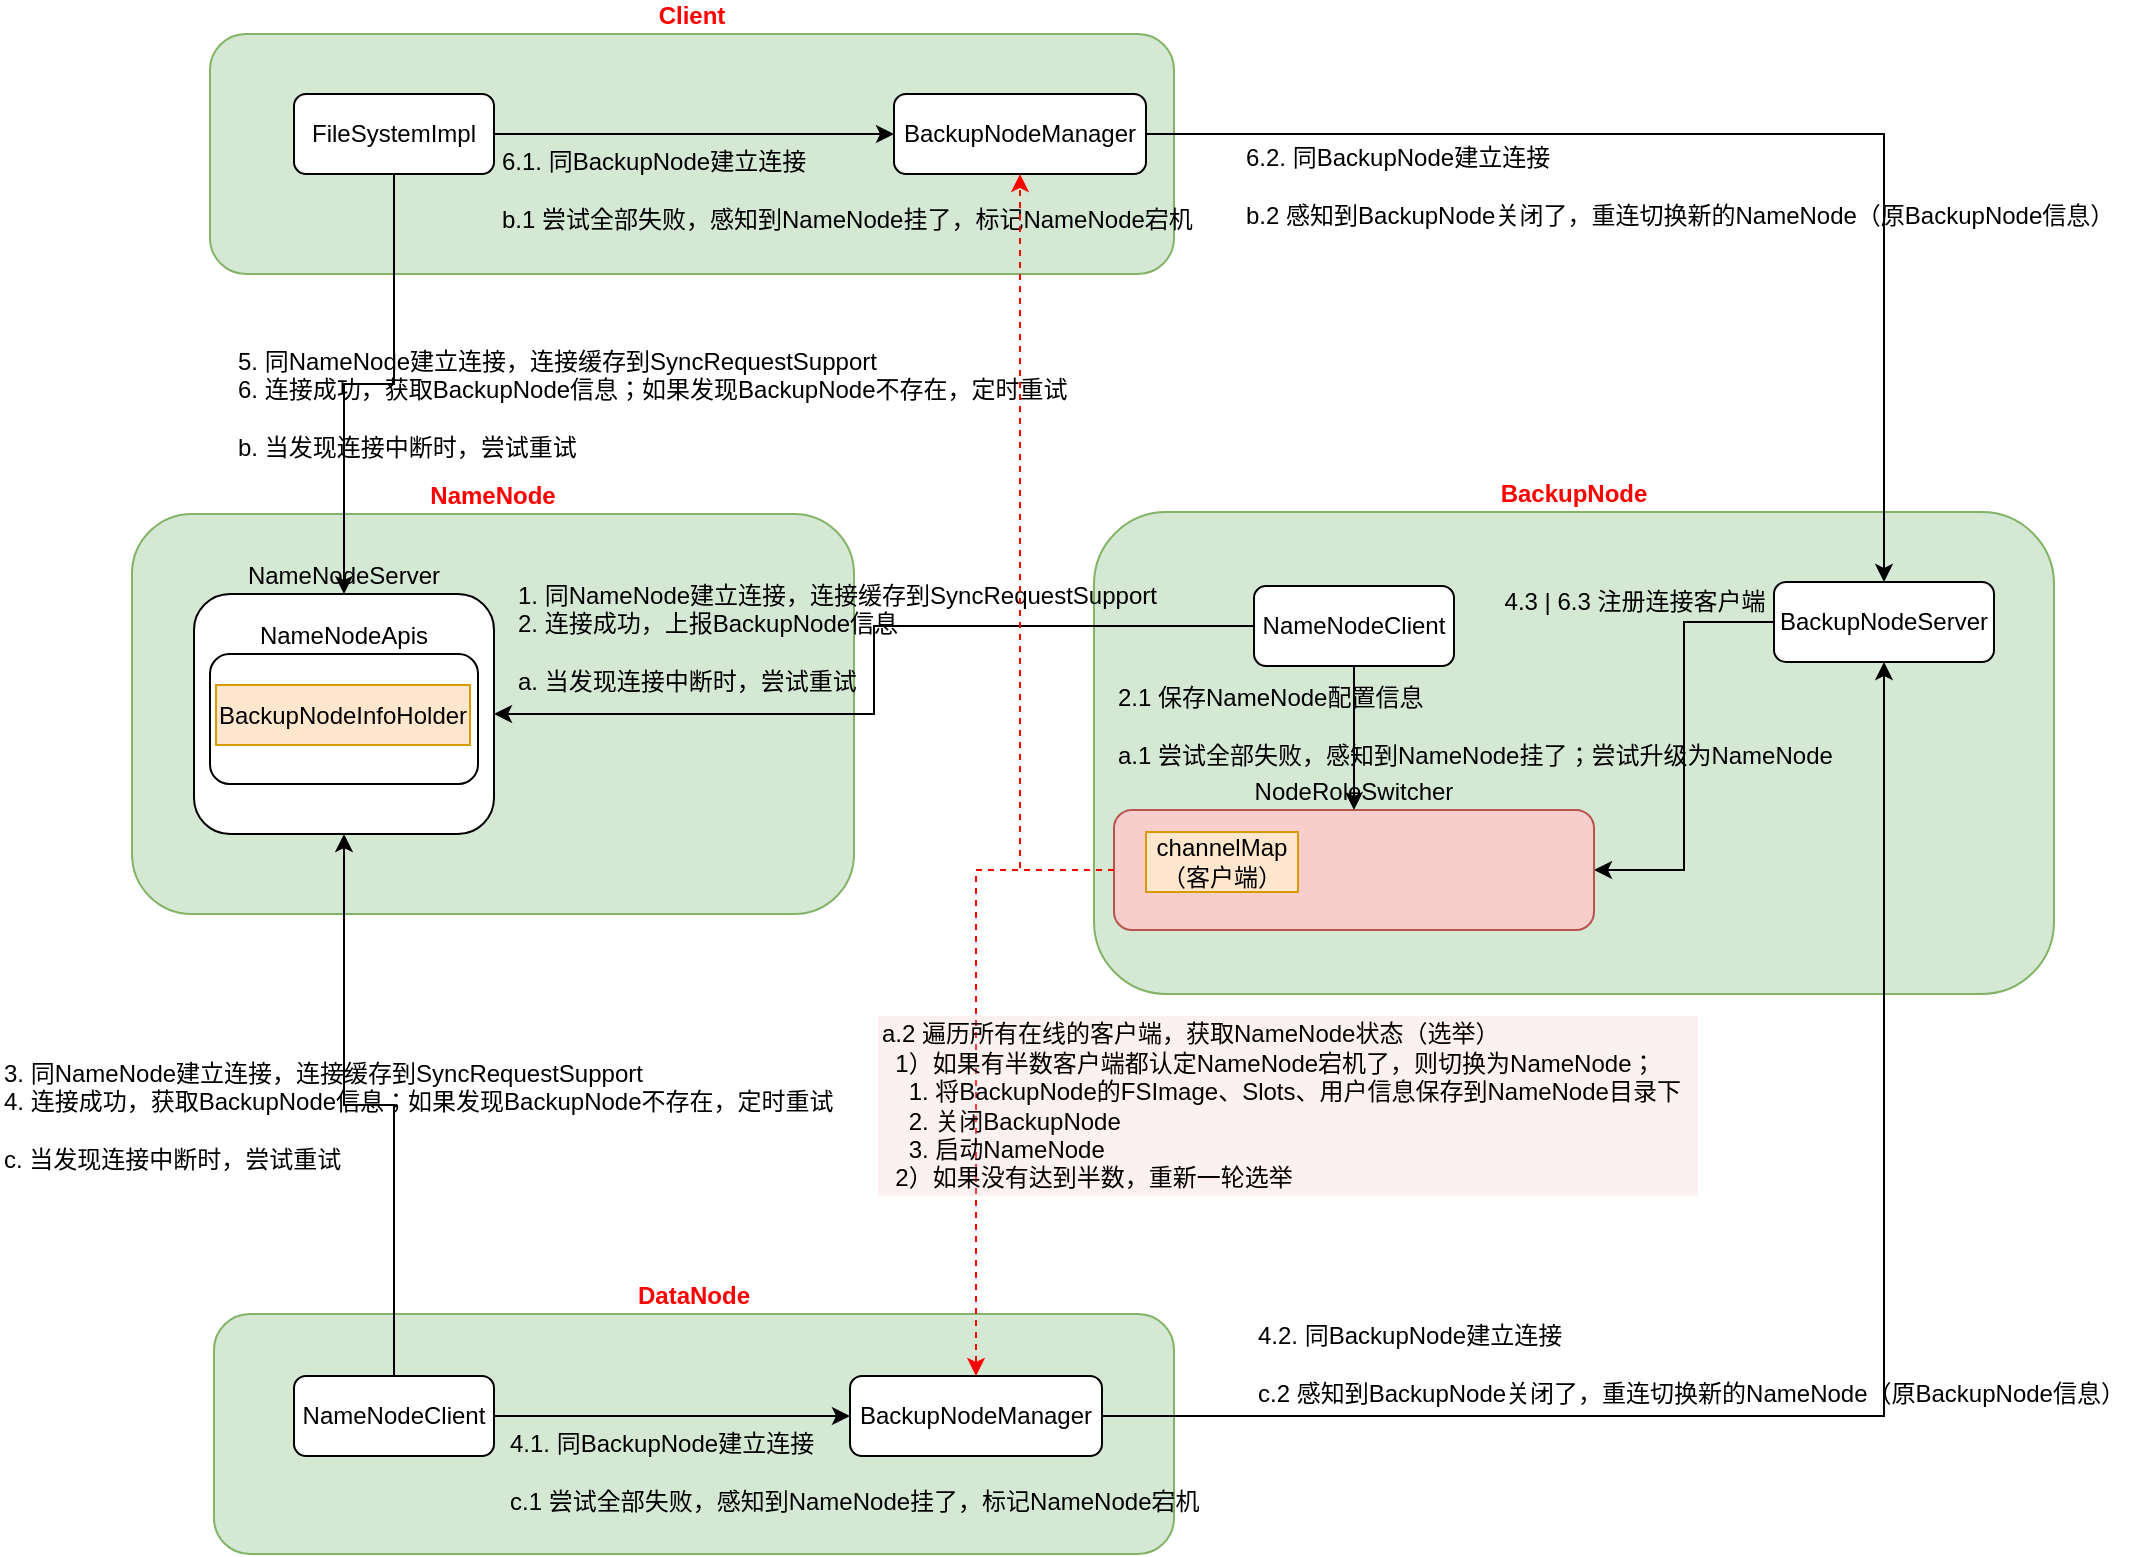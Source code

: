 <mxfile version="15.8.7" type="device"><diagram id="IuHIi6Je-56Z1QdMOYq0" name="第 1 页"><mxGraphModel dx="1347" dy="1056" grid="1" gridSize="10" guides="1" tooltips="1" connect="1" arrows="1" fold="1" page="1" pageScale="1" pageWidth="827" pageHeight="1169" math="0" shadow="0"><root><mxCell id="0"/><mxCell id="1" parent="0"/><mxCell id="lYhT32RXVTFDDO4H6cCc-1" value="&lt;font color=&quot;#ff0000&quot;&gt;NameNode&lt;/font&gt;" style="rounded=1;whiteSpace=wrap;html=1;labelPosition=center;verticalLabelPosition=top;align=center;verticalAlign=bottom;fillColor=#d5e8d4;strokeColor=#82b366;fontStyle=1" parent="1" vertex="1"><mxGeometry x="79" y="360" width="361" height="200" as="geometry"/></mxCell><mxCell id="lYhT32RXVTFDDO4H6cCc-2" value="&lt;font color=&quot;#ff0000&quot;&gt;DataNode&lt;/font&gt;" style="rounded=1;whiteSpace=wrap;html=1;labelPosition=center;verticalLabelPosition=top;align=center;verticalAlign=bottom;fillColor=#d5e8d4;strokeColor=#82b366;fontStyle=1" parent="1" vertex="1"><mxGeometry x="120" y="760" width="480" height="120" as="geometry"/></mxCell><mxCell id="lYhT32RXVTFDDO4H6cCc-5" style="edgeStyle=orthogonalEdgeStyle;rounded=0;orthogonalLoop=1;jettySize=auto;html=1;entryX=0.5;entryY=1;entryDx=0;entryDy=0;" parent="1" source="lYhT32RXVTFDDO4H6cCc-3" target="lYhT32RXVTFDDO4H6cCc-4" edge="1"><mxGeometry relative="1" as="geometry"/></mxCell><mxCell id="JtlVEPhl5N1nDNeQcosp-3" style="edgeStyle=orthogonalEdgeStyle;rounded=0;orthogonalLoop=1;jettySize=auto;html=1;" edge="1" parent="1" source="lYhT32RXVTFDDO4H6cCc-3" target="lYhT32RXVTFDDO4H6cCc-7"><mxGeometry relative="1" as="geometry"/></mxCell><mxCell id="lYhT32RXVTFDDO4H6cCc-3" value="NameNodeClient" style="rounded=1;whiteSpace=wrap;html=1;" parent="1" vertex="1"><mxGeometry x="160" y="791" width="100" height="40" as="geometry"/></mxCell><mxCell id="lYhT32RXVTFDDO4H6cCc-4" value="NameNodeServer" style="rounded=1;whiteSpace=wrap;html=1;labelPosition=center;verticalLabelPosition=top;align=center;verticalAlign=bottom;" parent="1" vertex="1"><mxGeometry x="110" y="400" width="150" height="120" as="geometry"/></mxCell><mxCell id="lYhT32RXVTFDDO4H6cCc-6" value="3. 同NameNode建立连接，连接缓存到SyncRequestSupport&lt;br&gt;4. 连接成功，获取BackupNode信息；如果发现BackupNode不存在，定时重试&lt;br&gt;&lt;br&gt;c. 当发现连接中断时，尝试重试" style="text;html=1;align=left;verticalAlign=middle;resizable=0;points=[];autosize=1;strokeColor=none;fillColor=none;labelPosition=center;verticalLabelPosition=middle;" parent="1" vertex="1"><mxGeometry x="13" y="631" width="430" height="60" as="geometry"/></mxCell><mxCell id="lYhT32RXVTFDDO4H6cCc-7" value="BackupNodeManager" style="rounded=1;whiteSpace=wrap;html=1;" parent="1" vertex="1"><mxGeometry x="438" y="791" width="126" height="40" as="geometry"/></mxCell><mxCell id="JtlVEPhl5N1nDNeQcosp-1" value="&lt;font color=&quot;#ff0000&quot;&gt;BackupNode&lt;/font&gt;" style="rounded=1;whiteSpace=wrap;html=1;labelPosition=center;verticalLabelPosition=top;align=center;verticalAlign=bottom;fillColor=#d5e8d4;strokeColor=#82b366;fontStyle=1" vertex="1" parent="1"><mxGeometry x="560" y="359" width="480" height="241" as="geometry"/></mxCell><mxCell id="JtlVEPhl5N1nDNeQcosp-25" style="edgeStyle=orthogonalEdgeStyle;rounded=0;orthogonalLoop=1;jettySize=auto;html=1;entryX=1;entryY=0.5;entryDx=0;entryDy=0;fontColor=#000000;" edge="1" parent="1" source="JtlVEPhl5N1nDNeQcosp-2" target="JtlVEPhl5N1nDNeQcosp-13"><mxGeometry relative="1" as="geometry"/></mxCell><mxCell id="JtlVEPhl5N1nDNeQcosp-2" value="BackupNodeServer" style="rounded=1;whiteSpace=wrap;html=1;" vertex="1" parent="1"><mxGeometry x="900" y="394" width="110" height="40" as="geometry"/></mxCell><mxCell id="JtlVEPhl5N1nDNeQcosp-4" value="4.1. 同BackupNode建立连接&lt;br&gt;&lt;br&gt;&lt;span style=&quot;&quot;&gt;c.1 尝试全部失败，感知到NameNode挂了，标记NameNode宕机&lt;/span&gt;" style="text;html=1;align=left;verticalAlign=middle;resizable=0;points=[];autosize=1;strokeColor=none;fillColor=none;" vertex="1" parent="1"><mxGeometry x="266" y="814" width="360" height="50" as="geometry"/></mxCell><mxCell id="JtlVEPhl5N1nDNeQcosp-6" style="edgeStyle=orthogonalEdgeStyle;rounded=0;orthogonalLoop=1;jettySize=auto;html=1;entryX=0.5;entryY=1;entryDx=0;entryDy=0;" edge="1" parent="1" source="lYhT32RXVTFDDO4H6cCc-7" target="JtlVEPhl5N1nDNeQcosp-2"><mxGeometry relative="1" as="geometry"/></mxCell><mxCell id="JtlVEPhl5N1nDNeQcosp-8" value="4.2. 同BackupNode建立连接&lt;br&gt;&lt;br&gt;&lt;span&gt;c.2 感知到BackupNode关闭了，重连切换新的NameNode（原BackupNode信息）&lt;/span&gt;" style="text;html=1;align=left;verticalAlign=middle;resizable=0;points=[];autosize=1;strokeColor=none;fillColor=none;" vertex="1" parent="1"><mxGeometry x="640" y="760" width="450" height="50" as="geometry"/></mxCell><mxCell id="JtlVEPhl5N1nDNeQcosp-10" value="&lt;font color=&quot;#000000&quot;&gt;1.&amp;nbsp;&lt;span&gt;同NameNode建立连接，连接缓存到&lt;/span&gt;&lt;/font&gt;&lt;span style=&quot;color: rgb(0 , 0 , 0)&quot;&gt;SyncRequestSupport&lt;br&gt;2. 连接成功，上报BackupNode信息&lt;br&gt;&lt;br&gt;a. 当发现连接中断时，尝试重试&lt;br&gt;&lt;/span&gt;" style="text;html=1;align=left;verticalAlign=middle;resizable=0;points=[];autosize=1;strokeColor=none;fillColor=none;fontColor=#FF0000;" vertex="1" parent="1"><mxGeometry x="270" y="392" width="330" height="60" as="geometry"/></mxCell><mxCell id="JtlVEPhl5N1nDNeQcosp-14" style="edgeStyle=orthogonalEdgeStyle;rounded=0;orthogonalLoop=1;jettySize=auto;html=1;fontColor=#000000;" edge="1" parent="1" source="JtlVEPhl5N1nDNeQcosp-11" target="JtlVEPhl5N1nDNeQcosp-13"><mxGeometry relative="1" as="geometry"/></mxCell><mxCell id="JtlVEPhl5N1nDNeQcosp-37" style="edgeStyle=orthogonalEdgeStyle;rounded=0;orthogonalLoop=1;jettySize=auto;html=1;entryX=1;entryY=0.5;entryDx=0;entryDy=0;fontColor=#000000;strokeColor=#000000;" edge="1" parent="1" source="JtlVEPhl5N1nDNeQcosp-11" target="lYhT32RXVTFDDO4H6cCc-4"><mxGeometry relative="1" as="geometry"/></mxCell><mxCell id="JtlVEPhl5N1nDNeQcosp-11" value="NameNodeClient" style="rounded=1;whiteSpace=wrap;html=1;" vertex="1" parent="1"><mxGeometry x="640" y="396" width="100" height="40" as="geometry"/></mxCell><mxCell id="JtlVEPhl5N1nDNeQcosp-12" value="2.1 保存NameNode配置信息&lt;br&gt;&lt;br&gt;a.1 尝试全部失败，感知到NameNode挂了；尝试升级为NameNode" style="text;html=1;align=left;verticalAlign=middle;resizable=0;points=[];autosize=1;strokeColor=none;fillColor=none;fontColor=#000000;" vertex="1" parent="1"><mxGeometry x="570" y="441" width="370" height="50" as="geometry"/></mxCell><mxCell id="JtlVEPhl5N1nDNeQcosp-31" style="edgeStyle=orthogonalEdgeStyle;rounded=0;orthogonalLoop=1;jettySize=auto;html=1;dashed=1;fontColor=#000000;strokeColor=#FF0000;" edge="1" parent="1" source="JtlVEPhl5N1nDNeQcosp-13" target="lYhT32RXVTFDDO4H6cCc-7"><mxGeometry relative="1" as="geometry"/></mxCell><mxCell id="JtlVEPhl5N1nDNeQcosp-13" value="&lt;span&gt;NodeRoleSwitcher&lt;/span&gt;" style="rounded=1;whiteSpace=wrap;html=1;fontStyle=0;labelPosition=center;verticalLabelPosition=top;align=center;verticalAlign=bottom;fillColor=#f8cecc;strokeColor=#b85450;" vertex="1" parent="1"><mxGeometry x="570" y="508" width="240" height="60" as="geometry"/></mxCell><mxCell id="JtlVEPhl5N1nDNeQcosp-15" value="&lt;font color=&quot;#ff0000&quot;&gt;Client&lt;/font&gt;" style="rounded=1;whiteSpace=wrap;html=1;labelPosition=center;verticalLabelPosition=top;align=center;verticalAlign=bottom;fillColor=#d5e8d4;strokeColor=#82b366;fontStyle=1" vertex="1" parent="1"><mxGeometry x="118" y="120" width="482" height="120" as="geometry"/></mxCell><mxCell id="JtlVEPhl5N1nDNeQcosp-18" style="edgeStyle=orthogonalEdgeStyle;rounded=0;orthogonalLoop=1;jettySize=auto;html=1;entryX=0.5;entryY=0;entryDx=0;entryDy=0;fontColor=#000000;" edge="1" parent="1" source="JtlVEPhl5N1nDNeQcosp-16" target="lYhT32RXVTFDDO4H6cCc-4"><mxGeometry relative="1" as="geometry"/></mxCell><mxCell id="JtlVEPhl5N1nDNeQcosp-21" style="edgeStyle=orthogonalEdgeStyle;rounded=0;orthogonalLoop=1;jettySize=auto;html=1;entryX=0;entryY=0.5;entryDx=0;entryDy=0;fontColor=#000000;" edge="1" parent="1" source="JtlVEPhl5N1nDNeQcosp-16" target="JtlVEPhl5N1nDNeQcosp-20"><mxGeometry relative="1" as="geometry"/></mxCell><mxCell id="JtlVEPhl5N1nDNeQcosp-16" value="FileSystemImpl" style="rounded=1;whiteSpace=wrap;html=1;" vertex="1" parent="1"><mxGeometry x="160" y="150" width="100" height="40" as="geometry"/></mxCell><mxCell id="JtlVEPhl5N1nDNeQcosp-19" value="&lt;font color=&quot;#000000&quot;&gt;5.&amp;nbsp;&lt;span&gt;同NameNode建立连接，连接缓存到&lt;/span&gt;&lt;/font&gt;&lt;span style=&quot;color: rgb(0 , 0 , 0)&quot;&gt;SyncRequestSupport&lt;br&gt;6. 连接成功，获取BackupNode信息；如果发现BackupNode不存在，定时重试&lt;br&gt;&lt;br&gt;b. 当发现连接中断时，尝试重试&lt;br&gt;&lt;/span&gt;" style="text;html=1;align=left;verticalAlign=middle;resizable=0;points=[];autosize=1;strokeColor=none;fillColor=none;fontColor=#FF0000;" vertex="1" parent="1"><mxGeometry x="130" y="275" width="430" height="60" as="geometry"/></mxCell><mxCell id="JtlVEPhl5N1nDNeQcosp-23" style="edgeStyle=orthogonalEdgeStyle;rounded=0;orthogonalLoop=1;jettySize=auto;html=1;entryX=0.5;entryY=0;entryDx=0;entryDy=0;fontColor=#000000;" edge="1" parent="1" source="JtlVEPhl5N1nDNeQcosp-20" target="JtlVEPhl5N1nDNeQcosp-2"><mxGeometry relative="1" as="geometry"/></mxCell><mxCell id="JtlVEPhl5N1nDNeQcosp-20" value="BackupNodeManager" style="rounded=1;whiteSpace=wrap;html=1;" vertex="1" parent="1"><mxGeometry x="460" y="150" width="126" height="40" as="geometry"/></mxCell><mxCell id="JtlVEPhl5N1nDNeQcosp-22" value="6.1. 同BackupNode建立连接&lt;br&gt;&lt;br&gt;b.1 尝试全部失败，感知到NameNode挂了，标记NameNode宕机" style="text;html=1;align=left;verticalAlign=middle;resizable=0;points=[];autosize=1;strokeColor=none;fillColor=none;" vertex="1" parent="1"><mxGeometry x="262" y="173" width="360" height="50" as="geometry"/></mxCell><mxCell id="JtlVEPhl5N1nDNeQcosp-24" value="6.2. 同BackupNode建立连接&lt;br&gt;&lt;br&gt;b.2 感知到BackupNode关闭了，重连切换新的NameNode（原BackupNode信息）" style="text;html=1;align=left;verticalAlign=middle;resizable=0;points=[];autosize=1;strokeColor=none;fillColor=none;" vertex="1" parent="1"><mxGeometry x="634" y="171" width="450" height="50" as="geometry"/></mxCell><mxCell id="JtlVEPhl5N1nDNeQcosp-26" value="4.3 | 6.3 注册连接客户端" style="text;html=1;align=center;verticalAlign=middle;resizable=0;points=[];autosize=1;strokeColor=none;fillColor=none;fontColor=#000000;" vertex="1" parent="1"><mxGeometry x="755" y="394" width="150" height="20" as="geometry"/></mxCell><mxCell id="JtlVEPhl5N1nDNeQcosp-28" value="channelMap（客户端）" style="rounded=0;whiteSpace=wrap;html=1;fillColor=#ffe6cc;strokeColor=#d79b00;" vertex="1" parent="1"><mxGeometry x="586" y="519" width="76" height="30" as="geometry"/></mxCell><mxCell id="JtlVEPhl5N1nDNeQcosp-30" style="edgeStyle=orthogonalEdgeStyle;rounded=0;orthogonalLoop=1;jettySize=auto;html=1;fontColor=#000000;dashed=1;strokeColor=#FF0000;" edge="1" parent="1" source="JtlVEPhl5N1nDNeQcosp-13" target="JtlVEPhl5N1nDNeQcosp-20"><mxGeometry relative="1" as="geometry"><Array as="points"><mxPoint x="523" y="538"/></Array></mxGeometry></mxCell><mxCell id="JtlVEPhl5N1nDNeQcosp-32" value="&lt;span&gt;a.2 遍历所有在线的客户端，获取NameNode状态（选举）&lt;br&gt;&amp;nbsp; 1）如果有半数客户端都认定NameNode宕机了，则切换为NameNode；&lt;br&gt;&amp;nbsp; &amp;nbsp; 1. 将BackupNode的FSImage、Slots、用户信息保存到NameNode目录下&lt;br&gt;&amp;nbsp; &amp;nbsp; 2. 关闭BackupNode&lt;br&gt;&amp;nbsp; &amp;nbsp; 3. 启动NameNode&lt;br&gt;&amp;nbsp; 2）如果没有达到半数，重新一轮选举&lt;br&gt;&lt;/span&gt;" style="text;html=1;align=left;verticalAlign=middle;resizable=0;points=[];autosize=1;strokeColor=none;fillColor=#f8cecc;opacity=30;" vertex="1" parent="1"><mxGeometry x="452" y="611" width="410" height="90" as="geometry"/></mxCell><mxCell id="JtlVEPhl5N1nDNeQcosp-34" value="NameNodeApis" style="rounded=1;whiteSpace=wrap;html=1;labelPosition=center;verticalLabelPosition=top;align=center;verticalAlign=bottom;" vertex="1" parent="1"><mxGeometry x="118" y="430" width="134" height="65" as="geometry"/></mxCell><mxCell id="JtlVEPhl5N1nDNeQcosp-36" value="BackupNodeInfoHolder" style="rounded=0;whiteSpace=wrap;html=1;fillColor=#ffe6cc;strokeColor=#d79b00;" vertex="1" parent="1"><mxGeometry x="121" y="445.5" width="127" height="30" as="geometry"/></mxCell></root></mxGraphModel></diagram></mxfile>